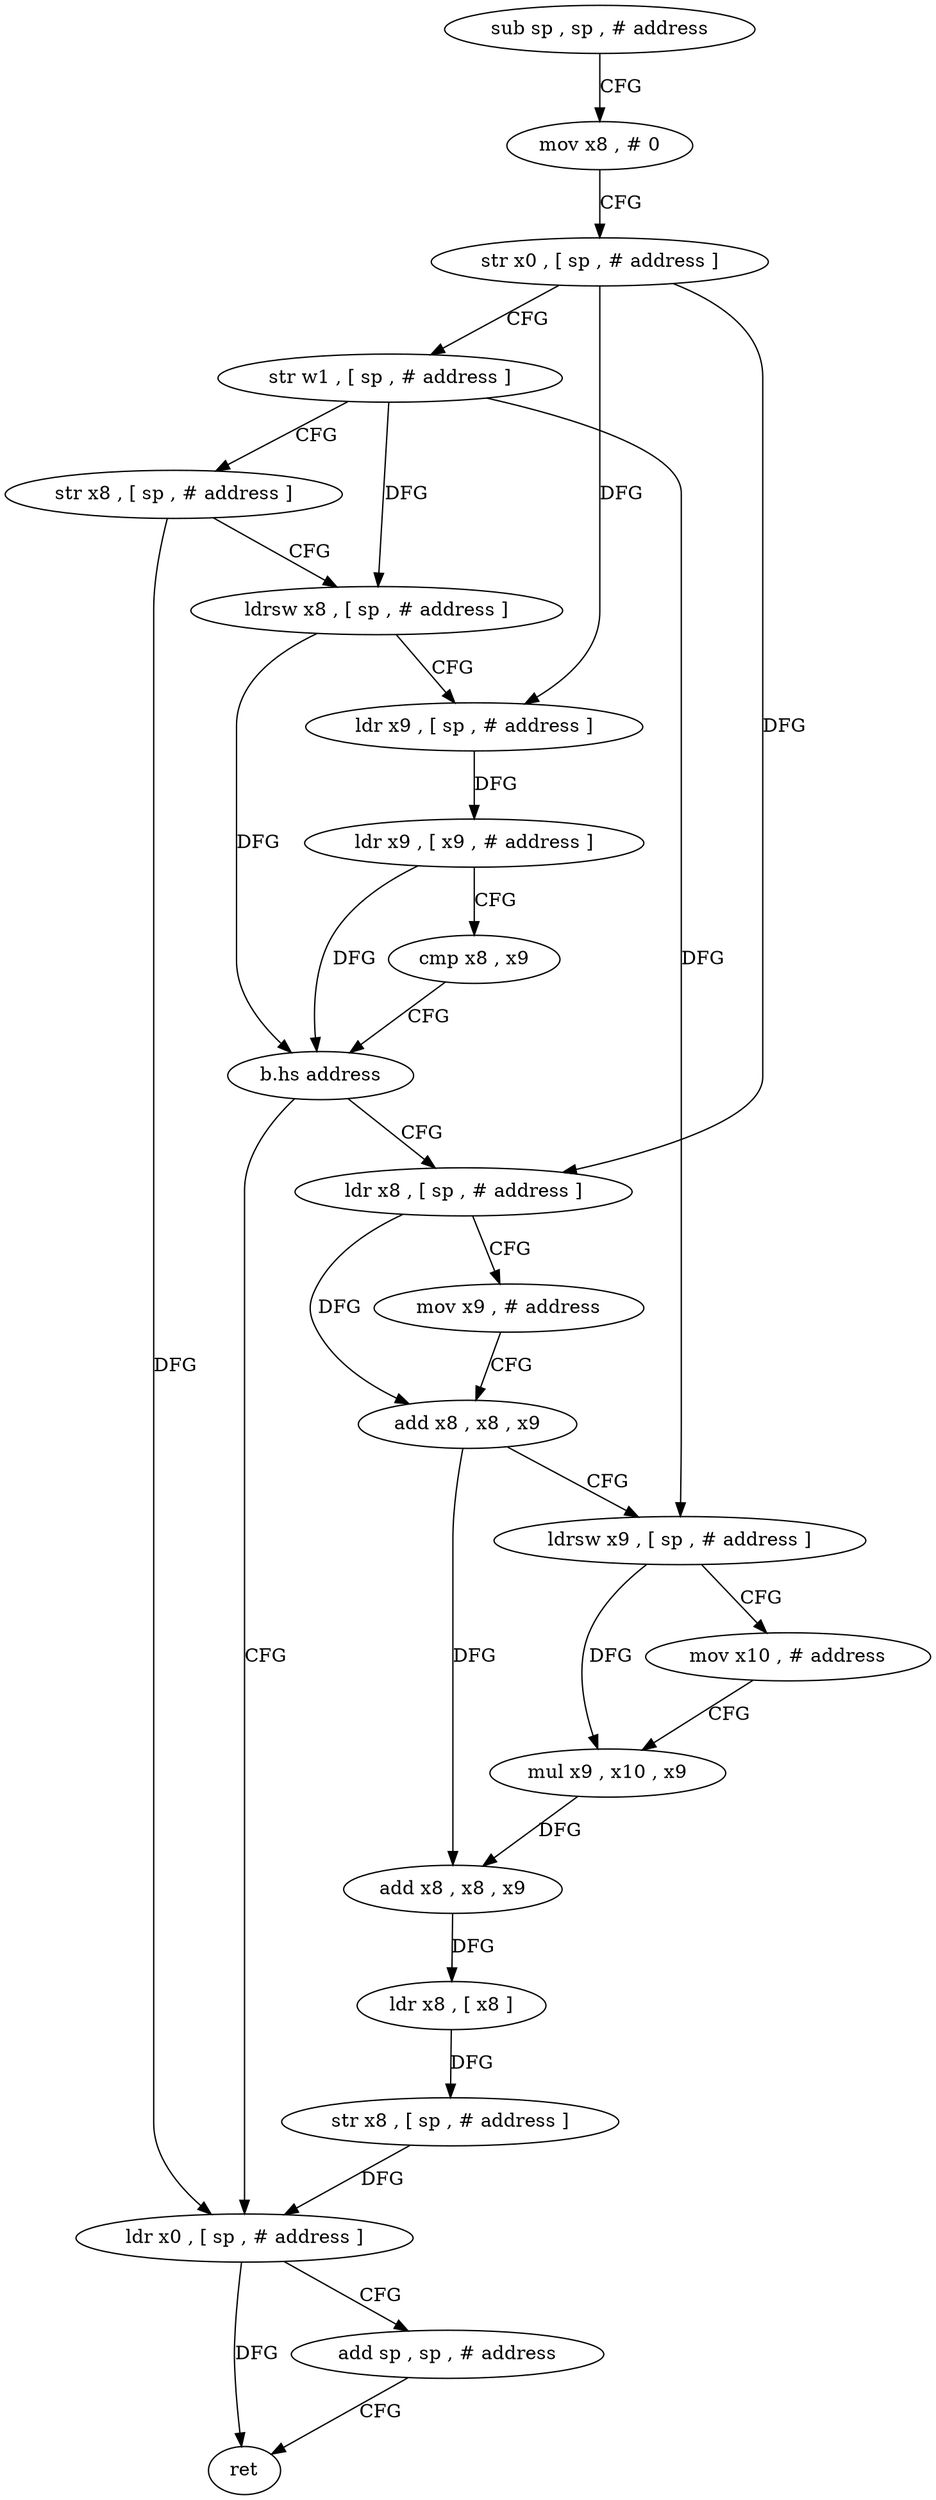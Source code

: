 digraph "func" {
"132376" [label = "sub sp , sp , # address" ]
"132380" [label = "mov x8 , # 0" ]
"132384" [label = "str x0 , [ sp , # address ]" ]
"132388" [label = "str w1 , [ sp , # address ]" ]
"132392" [label = "str x8 , [ sp , # address ]" ]
"132396" [label = "ldrsw x8 , [ sp , # address ]" ]
"132400" [label = "ldr x9 , [ sp , # address ]" ]
"132404" [label = "ldr x9 , [ x9 , # address ]" ]
"132408" [label = "cmp x8 , x9" ]
"132412" [label = "b.hs address" ]
"132452" [label = "ldr x0 , [ sp , # address ]" ]
"132416" [label = "ldr x8 , [ sp , # address ]" ]
"132456" [label = "add sp , sp , # address" ]
"132460" [label = "ret" ]
"132420" [label = "mov x9 , # address" ]
"132424" [label = "add x8 , x8 , x9" ]
"132428" [label = "ldrsw x9 , [ sp , # address ]" ]
"132432" [label = "mov x10 , # address" ]
"132436" [label = "mul x9 , x10 , x9" ]
"132440" [label = "add x8 , x8 , x9" ]
"132444" [label = "ldr x8 , [ x8 ]" ]
"132448" [label = "str x8 , [ sp , # address ]" ]
"132376" -> "132380" [ label = "CFG" ]
"132380" -> "132384" [ label = "CFG" ]
"132384" -> "132388" [ label = "CFG" ]
"132384" -> "132400" [ label = "DFG" ]
"132384" -> "132416" [ label = "DFG" ]
"132388" -> "132392" [ label = "CFG" ]
"132388" -> "132396" [ label = "DFG" ]
"132388" -> "132428" [ label = "DFG" ]
"132392" -> "132396" [ label = "CFG" ]
"132392" -> "132452" [ label = "DFG" ]
"132396" -> "132400" [ label = "CFG" ]
"132396" -> "132412" [ label = "DFG" ]
"132400" -> "132404" [ label = "DFG" ]
"132404" -> "132408" [ label = "CFG" ]
"132404" -> "132412" [ label = "DFG" ]
"132408" -> "132412" [ label = "CFG" ]
"132412" -> "132452" [ label = "CFG" ]
"132412" -> "132416" [ label = "CFG" ]
"132452" -> "132456" [ label = "CFG" ]
"132452" -> "132460" [ label = "DFG" ]
"132416" -> "132420" [ label = "CFG" ]
"132416" -> "132424" [ label = "DFG" ]
"132456" -> "132460" [ label = "CFG" ]
"132420" -> "132424" [ label = "CFG" ]
"132424" -> "132428" [ label = "CFG" ]
"132424" -> "132440" [ label = "DFG" ]
"132428" -> "132432" [ label = "CFG" ]
"132428" -> "132436" [ label = "DFG" ]
"132432" -> "132436" [ label = "CFG" ]
"132436" -> "132440" [ label = "DFG" ]
"132440" -> "132444" [ label = "DFG" ]
"132444" -> "132448" [ label = "DFG" ]
"132448" -> "132452" [ label = "DFG" ]
}
